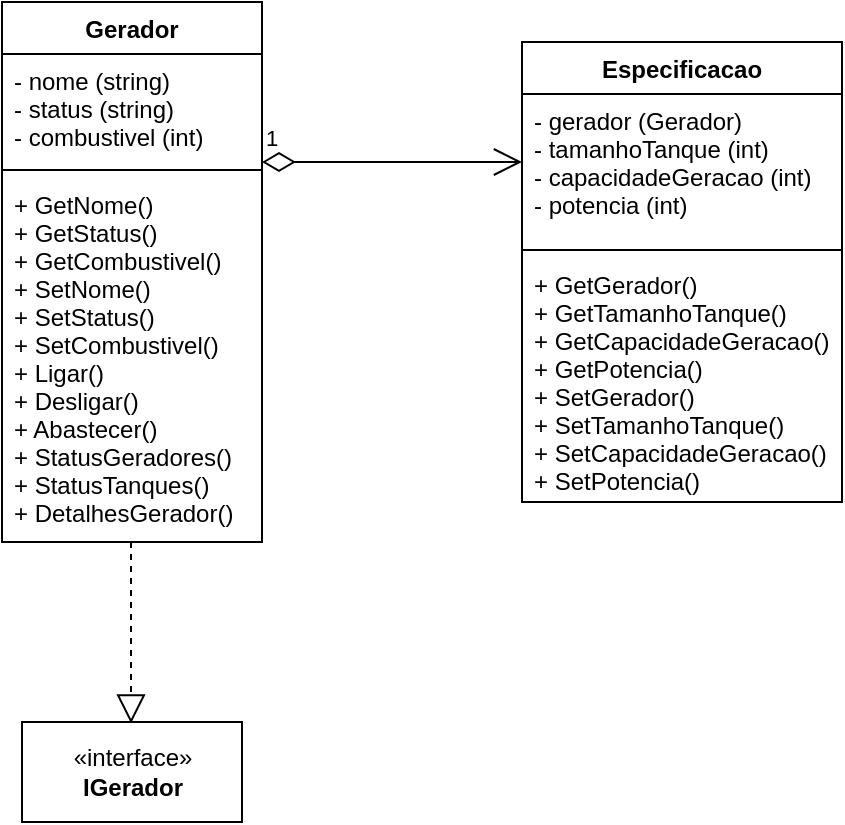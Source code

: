 <mxfile version="13.0.6" type="device"><diagram id="Y9zn-5JHxHNkYBz95j6L" name="Page-1"><mxGraphModel dx="973" dy="558" grid="1" gridSize="10" guides="1" tooltips="1" connect="1" arrows="1" fold="1" page="1" pageScale="1" pageWidth="827" pageHeight="1169" math="0" shadow="0"><root><mxCell id="0"/><mxCell id="1" parent="0"/><mxCell id="F4YiAE61Ct-Q5OUisFr--8" value="Especificacao" style="swimlane;fontStyle=1;align=center;verticalAlign=top;childLayout=stackLayout;horizontal=1;startSize=26;horizontalStack=0;resizeParent=1;resizeParentMax=0;resizeLast=0;collapsible=1;marginBottom=0;" vertex="1" parent="1"><mxGeometry x="520" y="20" width="160" height="230" as="geometry"/></mxCell><mxCell id="F4YiAE61Ct-Q5OUisFr--9" value="- gerador (Gerador)&#10;- tamanhoTanque (int)&#10;- capacidadeGeracao (int)&#10;- potencia (int)" style="text;strokeColor=none;fillColor=none;align=left;verticalAlign=top;spacingLeft=4;spacingRight=4;overflow=hidden;rotatable=0;points=[[0,0.5],[1,0.5]];portConstraint=eastwest;" vertex="1" parent="F4YiAE61Ct-Q5OUisFr--8"><mxGeometry y="26" width="160" height="74" as="geometry"/></mxCell><mxCell id="F4YiAE61Ct-Q5OUisFr--10" value="" style="line;strokeWidth=1;fillColor=none;align=left;verticalAlign=middle;spacingTop=-1;spacingLeft=3;spacingRight=3;rotatable=0;labelPosition=right;points=[];portConstraint=eastwest;" vertex="1" parent="F4YiAE61Ct-Q5OUisFr--8"><mxGeometry y="100" width="160" height="8" as="geometry"/></mxCell><mxCell id="F4YiAE61Ct-Q5OUisFr--11" value="+ GetGerador()&#10;+ GetTamanhoTanque()&#10;+ GetCapacidadeGeracao()&#10;+ GetPotencia()&#10;+ SetGerador()&#10;+ SetTamanhoTanque()&#10;+ SetCapacidadeGeracao()&#10;+ SetPotencia()" style="text;strokeColor=none;fillColor=none;align=left;verticalAlign=top;spacingLeft=4;spacingRight=4;overflow=hidden;rotatable=0;points=[[0,0.5],[1,0.5]];portConstraint=eastwest;" vertex="1" parent="F4YiAE61Ct-Q5OUisFr--8"><mxGeometry y="108" width="160" height="122" as="geometry"/></mxCell><mxCell id="F4YiAE61Ct-Q5OUisFr--14" value="1" style="endArrow=open;html=1;endSize=12;startArrow=diamondThin;startSize=14;startFill=0;edgeStyle=orthogonalEdgeStyle;align=left;verticalAlign=bottom;" edge="1" parent="1"><mxGeometry x="-1" y="3" relative="1" as="geometry"><mxPoint x="390" y="80" as="sourcePoint"/><mxPoint x="520" y="80" as="targetPoint"/></mxGeometry></mxCell><mxCell id="F4YiAE61Ct-Q5OUisFr--15" value="" style="endArrow=block;dashed=1;endFill=0;endSize=12;html=1;" edge="1" parent="1"><mxGeometry width="160" relative="1" as="geometry"><mxPoint x="324.5" y="270" as="sourcePoint"/><mxPoint x="324.5" y="360.69" as="targetPoint"/></mxGeometry></mxCell><mxCell id="F4YiAE61Ct-Q5OUisFr--2" value="Gerador" style="swimlane;fontStyle=1;align=center;verticalAlign=top;childLayout=stackLayout;horizontal=1;startSize=26;horizontalStack=0;resizeParent=1;resizeParentMax=0;resizeLast=0;collapsible=1;marginBottom=0;" vertex="1" parent="1"><mxGeometry x="260" width="130" height="270" as="geometry"/></mxCell><mxCell id="F4YiAE61Ct-Q5OUisFr--3" value="- nome (string) &#10;- status (string)&#10;- combustivel (int)" style="text;strokeColor=none;fillColor=none;align=left;verticalAlign=top;spacingLeft=4;spacingRight=4;overflow=hidden;rotatable=0;points=[[0,0.5],[1,0.5]];portConstraint=eastwest;" vertex="1" parent="F4YiAE61Ct-Q5OUisFr--2"><mxGeometry y="26" width="130" height="54" as="geometry"/></mxCell><mxCell id="F4YiAE61Ct-Q5OUisFr--4" value="" style="line;strokeWidth=1;fillColor=none;align=left;verticalAlign=middle;spacingTop=-1;spacingLeft=3;spacingRight=3;rotatable=0;labelPosition=right;points=[];portConstraint=eastwest;" vertex="1" parent="F4YiAE61Ct-Q5OUisFr--2"><mxGeometry y="80" width="130" height="8" as="geometry"/></mxCell><mxCell id="F4YiAE61Ct-Q5OUisFr--5" value="+ GetNome()&#10;+ GetStatus()&#10;+ GetCombustivel()&#10;+ SetNome()&#10;+ SetStatus()&#10;+ SetCombustivel()&#10;+ Ligar()&#10;+ Desligar()&#10;+ Abastecer()&#10;+ StatusGeradores()&#10;+ StatusTanques()&#10;+ DetalhesGerador()&#10;&#10;" style="text;strokeColor=none;fillColor=none;align=left;verticalAlign=top;spacingLeft=4;spacingRight=4;overflow=hidden;rotatable=0;points=[[0,0.5],[1,0.5]];portConstraint=eastwest;" vertex="1" parent="F4YiAE61Ct-Q5OUisFr--2"><mxGeometry y="88" width="130" height="182" as="geometry"/></mxCell><mxCell id="F4YiAE61Ct-Q5OUisFr--16" value="«interface»&lt;br&gt;&lt;b&gt;IGerador&lt;/b&gt;" style="html=1;" vertex="1" parent="1"><mxGeometry x="270" y="360" width="110" height="50" as="geometry"/></mxCell></root></mxGraphModel></diagram></mxfile>